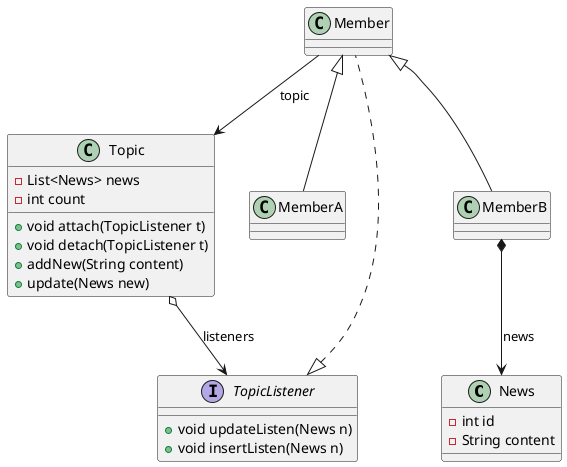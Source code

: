 @startuml


class News{
    - int id
    - String content
}

'Subject'
class Topic{
    - List<News> news
    - int count
    + void attach(TopicListener t)
    + void detach(TopicListener t)
    + addNew(String content)
    + update(News new)
}

'Observer'
class Member

interface TopicListener{
    + void updateListen(News n)
    + void insertListen(News n)
}

TopicListener <|.. Member
Topic o--> TopicListener : listeners

Member --> Topic : topic
Member <|-- MemberA
Member <|-- MemberB

MemberB *--> News : news
@enduml